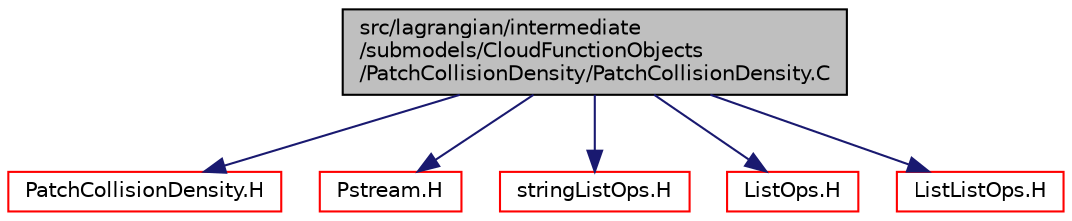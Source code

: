 digraph "src/lagrangian/intermediate/submodels/CloudFunctionObjects/PatchCollisionDensity/PatchCollisionDensity.C"
{
  bgcolor="transparent";
  edge [fontname="Helvetica",fontsize="10",labelfontname="Helvetica",labelfontsize="10"];
  node [fontname="Helvetica",fontsize="10",shape=record];
  Node1 [label="src/lagrangian/intermediate\l/submodels/CloudFunctionObjects\l/PatchCollisionDensity/PatchCollisionDensity.C",height=0.2,width=0.4,color="black", fillcolor="grey75", style="filled" fontcolor="black"];
  Node1 -> Node2 [color="midnightblue",fontsize="10",style="solid",fontname="Helvetica"];
  Node2 [label="PatchCollisionDensity.H",height=0.2,width=0.4,color="red",URL="$PatchCollisionDensity_8H.html"];
  Node1 -> Node3 [color="midnightblue",fontsize="10",style="solid",fontname="Helvetica"];
  Node3 [label="Pstream.H",height=0.2,width=0.4,color="red",URL="$Pstream_8H.html"];
  Node1 -> Node4 [color="midnightblue",fontsize="10",style="solid",fontname="Helvetica"];
  Node4 [label="stringListOps.H",height=0.2,width=0.4,color="red",URL="$stringListOps_8H.html",tooltip="Operations on lists of strings. "];
  Node1 -> Node5 [color="midnightblue",fontsize="10",style="solid",fontname="Helvetica"];
  Node5 [label="ListOps.H",height=0.2,width=0.4,color="red",URL="$ListOps_8H.html",tooltip="Various functions to operate on Lists. "];
  Node1 -> Node6 [color="midnightblue",fontsize="10",style="solid",fontname="Helvetica"];
  Node6 [label="ListListOps.H",height=0.2,width=0.4,color="red",URL="$ListListOps_8H.html"];
}
